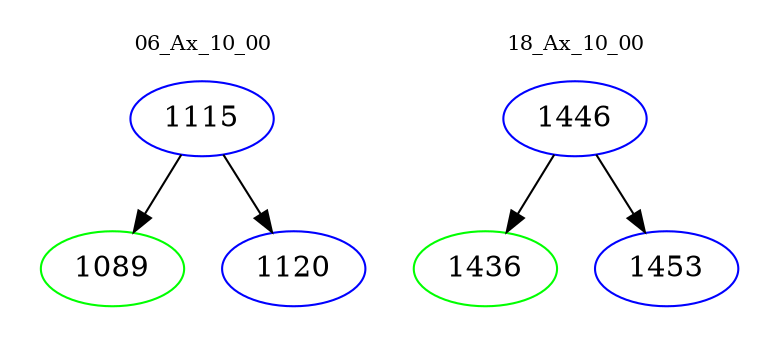 digraph{
subgraph cluster_0 {
color = white
label = "06_Ax_10_00";
fontsize=10;
T0_1115 [label="1115", color="blue"]
T0_1115 -> T0_1089 [color="black"]
T0_1089 [label="1089", color="green"]
T0_1115 -> T0_1120 [color="black"]
T0_1120 [label="1120", color="blue"]
}
subgraph cluster_1 {
color = white
label = "18_Ax_10_00";
fontsize=10;
T1_1446 [label="1446", color="blue"]
T1_1446 -> T1_1436 [color="black"]
T1_1436 [label="1436", color="green"]
T1_1446 -> T1_1453 [color="black"]
T1_1453 [label="1453", color="blue"]
}
}
